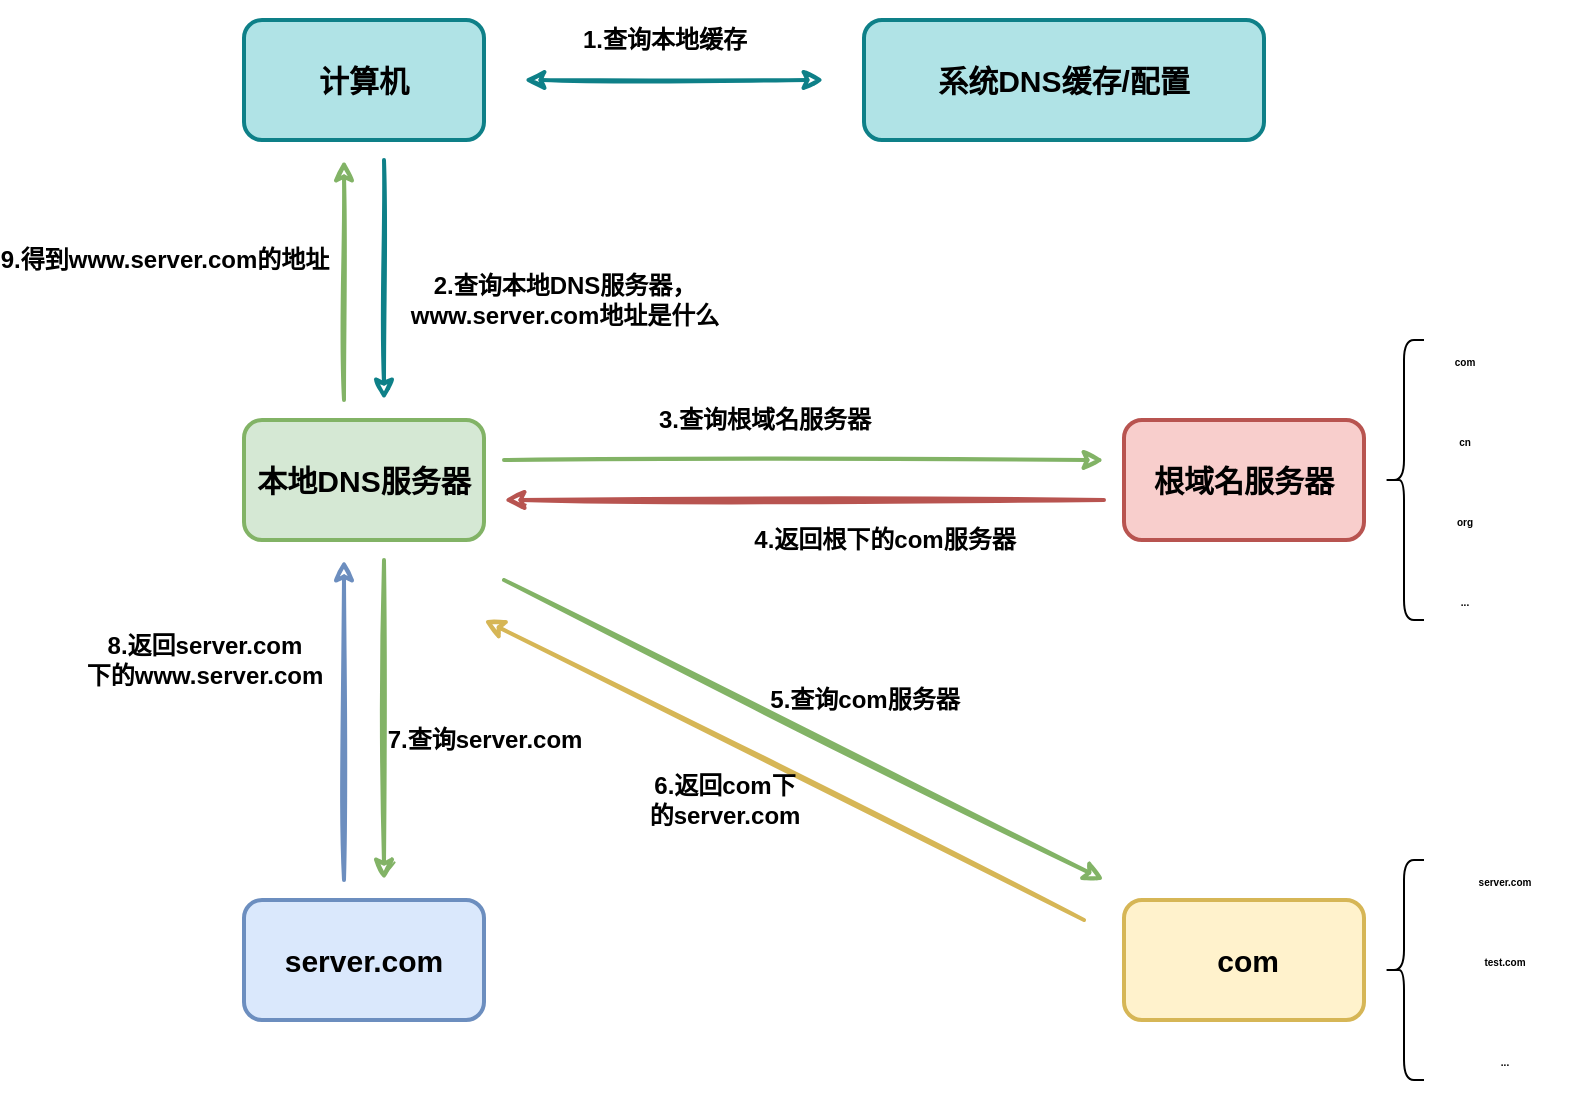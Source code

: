 <mxfile version="20.7.4" type="github">
  <diagram id="t0FNU5qLFsDa1V1EcBOz" name="第 1 页">
    <mxGraphModel dx="2020" dy="1839" grid="1" gridSize="10" guides="1" tooltips="1" connect="1" arrows="1" fold="1" page="1" pageScale="1" pageWidth="827" pageHeight="1169" math="0" shadow="0">
      <root>
        <mxCell id="0" />
        <mxCell id="1" parent="0" />
        <mxCell id="4KQue5mUYNjkFJsJQ4-u-3" value="根域名服务器" style="rounded=1;whiteSpace=wrap;html=1;strokeWidth=2;fillWeight=4;hachureGap=8;hachureAngle=45;fillColor=#f8cecc;strokeColor=#b85450;fontSize=15;fontStyle=1" vertex="1" parent="1">
          <mxGeometry x="560" y="120" width="120" height="60" as="geometry" />
        </mxCell>
        <mxCell id="4KQue5mUYNjkFJsJQ4-u-4" value="&amp;nbsp;com" style="rounded=1;whiteSpace=wrap;html=1;strokeWidth=2;fillWeight=4;hachureGap=8;hachureAngle=45;fillColor=#fff2cc;strokeColor=#d6b656;fontSize=15;fontStyle=1" vertex="1" parent="1">
          <mxGeometry x="560" y="360" width="120" height="60" as="geometry" />
        </mxCell>
        <mxCell id="4KQue5mUYNjkFJsJQ4-u-5" value="server.com" style="rounded=1;whiteSpace=wrap;html=1;strokeWidth=2;fillWeight=4;hachureGap=8;hachureAngle=45;fillColor=#dae8fc;strokeColor=#6c8ebf;fontSize=15;fontStyle=1" vertex="1" parent="1">
          <mxGeometry x="120" y="360" width="120" height="60" as="geometry" />
        </mxCell>
        <mxCell id="4KQue5mUYNjkFJsJQ4-u-6" value="本地DNS服务器" style="rounded=1;whiteSpace=wrap;html=1;strokeWidth=2;fillWeight=4;hachureGap=8;hachureAngle=45;fillColor=#d5e8d4;strokeColor=#82b366;fontSize=15;fontStyle=1" vertex="1" parent="1">
          <mxGeometry x="120" y="120" width="120" height="60" as="geometry" />
        </mxCell>
        <mxCell id="4KQue5mUYNjkFJsJQ4-u-7" value="计算机" style="rounded=1;whiteSpace=wrap;html=1;strokeWidth=2;fillWeight=4;hachureGap=8;hachureAngle=45;fillColor=#b0e3e6;strokeColor=#0e8088;fontSize=15;fontStyle=1" vertex="1" parent="1">
          <mxGeometry x="120" y="-80" width="120" height="60" as="geometry" />
        </mxCell>
        <mxCell id="4KQue5mUYNjkFJsJQ4-u-8" value="系统DNS缓存/配置" style="rounded=1;whiteSpace=wrap;html=1;strokeWidth=2;fillWeight=4;hachureGap=8;hachureAngle=45;fillColor=#b0e3e6;strokeColor=#0e8088;fontSize=15;fontStyle=1" vertex="1" parent="1">
          <mxGeometry x="430" y="-80" width="200" height="60" as="geometry" />
        </mxCell>
        <mxCell id="4KQue5mUYNjkFJsJQ4-u-10" value="" style="endArrow=classic;html=1;rounded=0;sketch=1;strokeWidth=2;fontSize=15;fillColor=#d5e8d4;strokeColor=#82b366;" edge="1" parent="1">
          <mxGeometry width="50" height="50" relative="1" as="geometry">
            <mxPoint x="250" y="140" as="sourcePoint" />
            <mxPoint x="550" y="140" as="targetPoint" />
          </mxGeometry>
        </mxCell>
        <mxCell id="4KQue5mUYNjkFJsJQ4-u-11" value="" style="endArrow=classic;html=1;rounded=0;sketch=1;strokeWidth=2;fontSize=15;fillColor=#f8cecc;strokeColor=#b85450;" edge="1" parent="1">
          <mxGeometry width="50" height="50" relative="1" as="geometry">
            <mxPoint x="550" y="160" as="sourcePoint" />
            <mxPoint x="250" y="160" as="targetPoint" />
          </mxGeometry>
        </mxCell>
        <mxCell id="4KQue5mUYNjkFJsJQ4-u-14" value="" style="endArrow=classic;html=1;rounded=0;sketch=1;strokeWidth=2;fontSize=15;fillColor=#d5e8d4;strokeColor=#82b366;" edge="1" parent="1">
          <mxGeometry width="50" height="50" relative="1" as="geometry">
            <mxPoint x="250" y="200" as="sourcePoint" />
            <mxPoint x="550" y="350" as="targetPoint" />
          </mxGeometry>
        </mxCell>
        <mxCell id="4KQue5mUYNjkFJsJQ4-u-15" value="" style="endArrow=classic;html=1;rounded=0;sketch=1;strokeWidth=2;fontSize=15;fillColor=#fff2cc;strokeColor=#d6b656;" edge="1" parent="1">
          <mxGeometry width="50" height="50" relative="1" as="geometry">
            <mxPoint x="540" y="370" as="sourcePoint" />
            <mxPoint x="240" y="220" as="targetPoint" />
          </mxGeometry>
        </mxCell>
        <mxCell id="4KQue5mUYNjkFJsJQ4-u-16" value="" style="endArrow=classic;html=1;rounded=0;sketch=1;strokeWidth=2;fontSize=15;fillColor=#d5e8d4;strokeColor=#82b366;" edge="1" parent="1">
          <mxGeometry width="50" height="50" relative="1" as="geometry">
            <mxPoint x="190" y="190" as="sourcePoint" />
            <mxPoint x="190" y="350" as="targetPoint" />
          </mxGeometry>
        </mxCell>
        <mxCell id="4KQue5mUYNjkFJsJQ4-u-17" value="" style="endArrow=classic;html=1;rounded=0;sketch=1;strokeWidth=2;fontSize=15;fillColor=#dae8fc;strokeColor=#6c8ebf;" edge="1" parent="1">
          <mxGeometry width="50" height="50" relative="1" as="geometry">
            <mxPoint x="170" y="350" as="sourcePoint" />
            <mxPoint x="170" y="190" as="targetPoint" />
          </mxGeometry>
        </mxCell>
        <mxCell id="4KQue5mUYNjkFJsJQ4-u-18" value="" style="endArrow=classic;html=1;rounded=0;sketch=1;strokeWidth=2;fontSize=15;fillColor=#b0e3e6;strokeColor=#0e8088;" edge="1" parent="1">
          <mxGeometry width="50" height="50" relative="1" as="geometry">
            <mxPoint x="190" y="-10" as="sourcePoint" />
            <mxPoint x="190" y="110" as="targetPoint" />
          </mxGeometry>
        </mxCell>
        <mxCell id="4KQue5mUYNjkFJsJQ4-u-20" value="" style="endArrow=classic;html=1;rounded=0;sketch=1;strokeWidth=2;fontSize=15;fillColor=#d5e8d4;strokeColor=#82b366;" edge="1" parent="1">
          <mxGeometry width="50" height="50" relative="1" as="geometry">
            <mxPoint x="170" y="110" as="sourcePoint" />
            <mxPoint x="170" y="-10" as="targetPoint" />
          </mxGeometry>
        </mxCell>
        <mxCell id="4KQue5mUYNjkFJsJQ4-u-22" value="" style="endArrow=classic;startArrow=classic;html=1;rounded=0;sketch=1;strokeWidth=2;fontSize=15;fillColor=#b0e3e6;strokeColor=#0e8088;" edge="1" parent="1">
          <mxGeometry width="50" height="50" relative="1" as="geometry">
            <mxPoint x="260" y="-50" as="sourcePoint" />
            <mxPoint x="410" y="-50" as="targetPoint" />
          </mxGeometry>
        </mxCell>
        <mxCell id="4KQue5mUYNjkFJsJQ4-u-23" value="1.查询本地缓存" style="text;strokeColor=none;fillColor=none;html=1;fontSize=12;fontStyle=1;verticalAlign=middle;align=center;sketch=0;" vertex="1" parent="1">
          <mxGeometry x="270" y="-90" width="120" height="40" as="geometry" />
        </mxCell>
        <mxCell id="4KQue5mUYNjkFJsJQ4-u-24" value="2.查询本地DNS服务器，&lt;br&gt;www.server.com地址是什么" style="text;strokeColor=none;fillColor=none;html=1;fontSize=12;fontStyle=1;verticalAlign=middle;align=center;sketch=0;" vertex="1" parent="1">
          <mxGeometry x="220" y="40" width="120" height="40" as="geometry" />
        </mxCell>
        <mxCell id="4KQue5mUYNjkFJsJQ4-u-25" value="3.查询根域名服务器" style="text;strokeColor=none;fillColor=none;html=1;fontSize=12;fontStyle=1;verticalAlign=middle;align=center;sketch=0;" vertex="1" parent="1">
          <mxGeometry x="320" y="100" width="120" height="40" as="geometry" />
        </mxCell>
        <mxCell id="4KQue5mUYNjkFJsJQ4-u-26" value="4.返回根下的com服务器" style="text;strokeColor=none;fillColor=none;html=1;fontSize=12;fontStyle=1;verticalAlign=middle;align=center;sketch=0;" vertex="1" parent="1">
          <mxGeometry x="380" y="160" width="120" height="40" as="geometry" />
        </mxCell>
        <mxCell id="4KQue5mUYNjkFJsJQ4-u-27" value="5.查询com服务器" style="text;strokeColor=none;fillColor=none;html=1;fontSize=12;fontStyle=1;verticalAlign=middle;align=center;sketch=0;" vertex="1" parent="1">
          <mxGeometry x="370" y="240" width="120" height="40" as="geometry" />
        </mxCell>
        <mxCell id="4KQue5mUYNjkFJsJQ4-u-28" value="6.返回com下&lt;br&gt;的server.com" style="text;strokeColor=none;fillColor=none;html=1;fontSize=12;fontStyle=1;verticalAlign=middle;align=center;sketch=0;" vertex="1" parent="1">
          <mxGeometry x="300" y="290" width="120" height="40" as="geometry" />
        </mxCell>
        <mxCell id="4KQue5mUYNjkFJsJQ4-u-29" value="7.查询server.com" style="text;strokeColor=none;fillColor=none;html=1;fontSize=12;fontStyle=1;verticalAlign=middle;align=center;sketch=0;" vertex="1" parent="1">
          <mxGeometry x="180" y="260" width="120" height="40" as="geometry" />
        </mxCell>
        <mxCell id="4KQue5mUYNjkFJsJQ4-u-30" value="8.返回server.com&lt;br&gt;下的www.server.com" style="text;strokeColor=none;fillColor=none;html=1;fontSize=12;fontStyle=1;verticalAlign=middle;align=center;sketch=0;" vertex="1" parent="1">
          <mxGeometry x="40" y="220" width="120" height="40" as="geometry" />
        </mxCell>
        <mxCell id="4KQue5mUYNjkFJsJQ4-u-31" value="9.得到www.server.com的地址" style="text;strokeColor=none;fillColor=none;html=1;fontSize=12;fontStyle=1;verticalAlign=middle;align=center;sketch=0;" vertex="1" parent="1">
          <mxGeometry x="20" y="20" width="120" height="40" as="geometry" />
        </mxCell>
        <mxCell id="4KQue5mUYNjkFJsJQ4-u-32" value="" style="shape=curlyBracket;whiteSpace=wrap;html=1;rounded=1;labelPosition=left;verticalLabelPosition=middle;align=right;verticalAlign=middle;sketch=0;fontSize=12;" vertex="1" parent="1">
          <mxGeometry x="690" y="80" width="20" height="140" as="geometry" />
        </mxCell>
        <mxCell id="4KQue5mUYNjkFJsJQ4-u-33" value="cn" style="text;strokeColor=none;fillColor=none;html=1;fontSize=5;fontStyle=1;verticalAlign=middle;align=center;sketch=0;" vertex="1" parent="1">
          <mxGeometry x="690" y="110" width="80" height="40" as="geometry" />
        </mxCell>
        <mxCell id="4KQue5mUYNjkFJsJQ4-u-34" value="com" style="text;strokeColor=none;fillColor=none;html=1;fontSize=5;fontStyle=1;verticalAlign=middle;align=center;sketch=0;" vertex="1" parent="1">
          <mxGeometry x="690" y="70" width="80" height="40" as="geometry" />
        </mxCell>
        <mxCell id="4KQue5mUYNjkFJsJQ4-u-35" value="org" style="text;strokeColor=none;fillColor=none;html=1;fontSize=5;fontStyle=1;verticalAlign=middle;align=center;sketch=0;" vertex="1" parent="1">
          <mxGeometry x="690" y="150" width="80" height="40" as="geometry" />
        </mxCell>
        <mxCell id="4KQue5mUYNjkFJsJQ4-u-36" value="..." style="text;strokeColor=none;fillColor=none;html=1;fontSize=5;fontStyle=1;verticalAlign=middle;align=center;sketch=0;" vertex="1" parent="1">
          <mxGeometry x="690" y="190" width="80" height="40" as="geometry" />
        </mxCell>
        <mxCell id="4KQue5mUYNjkFJsJQ4-u-37" value="" style="shape=curlyBracket;whiteSpace=wrap;html=1;rounded=1;labelPosition=left;verticalLabelPosition=middle;align=right;verticalAlign=middle;sketch=0;fontSize=12;" vertex="1" parent="1">
          <mxGeometry x="690" y="340" width="20" height="110" as="geometry" />
        </mxCell>
        <mxCell id="4KQue5mUYNjkFJsJQ4-u-38" value="test.com" style="text;strokeColor=none;fillColor=none;html=1;fontSize=5;fontStyle=1;verticalAlign=middle;align=center;sketch=0;" vertex="1" parent="1">
          <mxGeometry x="710" y="370" width="80" height="40" as="geometry" />
        </mxCell>
        <mxCell id="4KQue5mUYNjkFJsJQ4-u-39" value="server.com" style="text;strokeColor=none;fillColor=none;html=1;fontSize=5;fontStyle=1;verticalAlign=middle;align=center;sketch=0;" vertex="1" parent="1">
          <mxGeometry x="710" y="330" width="80" height="40" as="geometry" />
        </mxCell>
        <mxCell id="4KQue5mUYNjkFJsJQ4-u-41" value="..." style="text;strokeColor=none;fillColor=none;html=1;fontSize=5;fontStyle=1;verticalAlign=middle;align=center;sketch=0;" vertex="1" parent="1">
          <mxGeometry x="710" y="420" width="80" height="40" as="geometry" />
        </mxCell>
      </root>
    </mxGraphModel>
  </diagram>
</mxfile>
